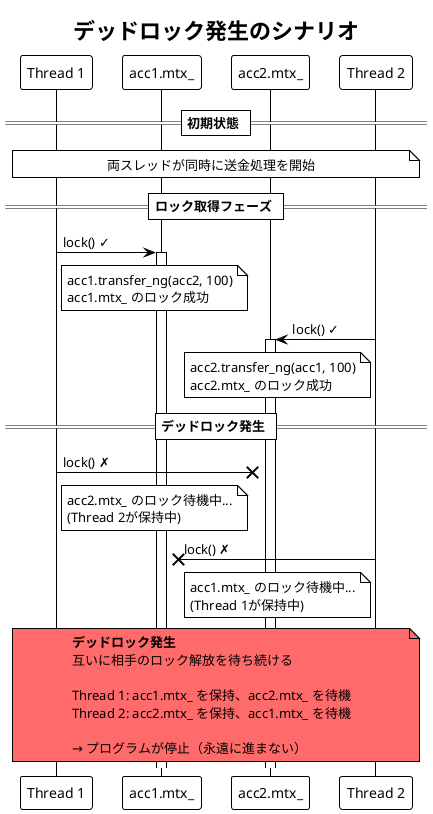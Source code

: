 @startuml
!theme plain
title デッドロック発生のシナリオ

participant "Thread 1" as T1
participant "acc1.mtx_" as M1
participant "acc2.mtx_" as M2
participant "Thread 2" as T2

== 初期状態 ==
note over T1, T2
  両スレッドが同時に送金処理を開始
end note

== ロック取得フェーズ ==
T1 -> M1: lock() ✓
activate M1
note right of T1
  acc1.transfer_ng(acc2, 100)
  acc1.mtx_ のロック成功
end note

T2 -> M2: lock() ✓
activate M2
note left of T2
  acc2.transfer_ng(acc1, 100)
  acc2.mtx_ のロック成功
end note

== デッドロック発生 ==
T1 -x M2: lock() ✗
note right of T1
  acc2.mtx_ のロック待機中...
  (Thread 2が保持中)
end note

T2 -x M1: lock() ✗
note left of T2
  acc1.mtx_ のロック待機中...
  (Thread 1が保持中)
end note

note over T1, T2 #FF6B6B
  **デッドロック発生**
  互いに相手のロック解放を待ち続ける
  
  Thread 1: acc1.mtx_ を保持、acc2.mtx_ を待機
  Thread 2: acc2.mtx_ を保持、acc1.mtx_ を待機
  
  → プログラムが停止（永遠に進まない）
end note

@enduml
